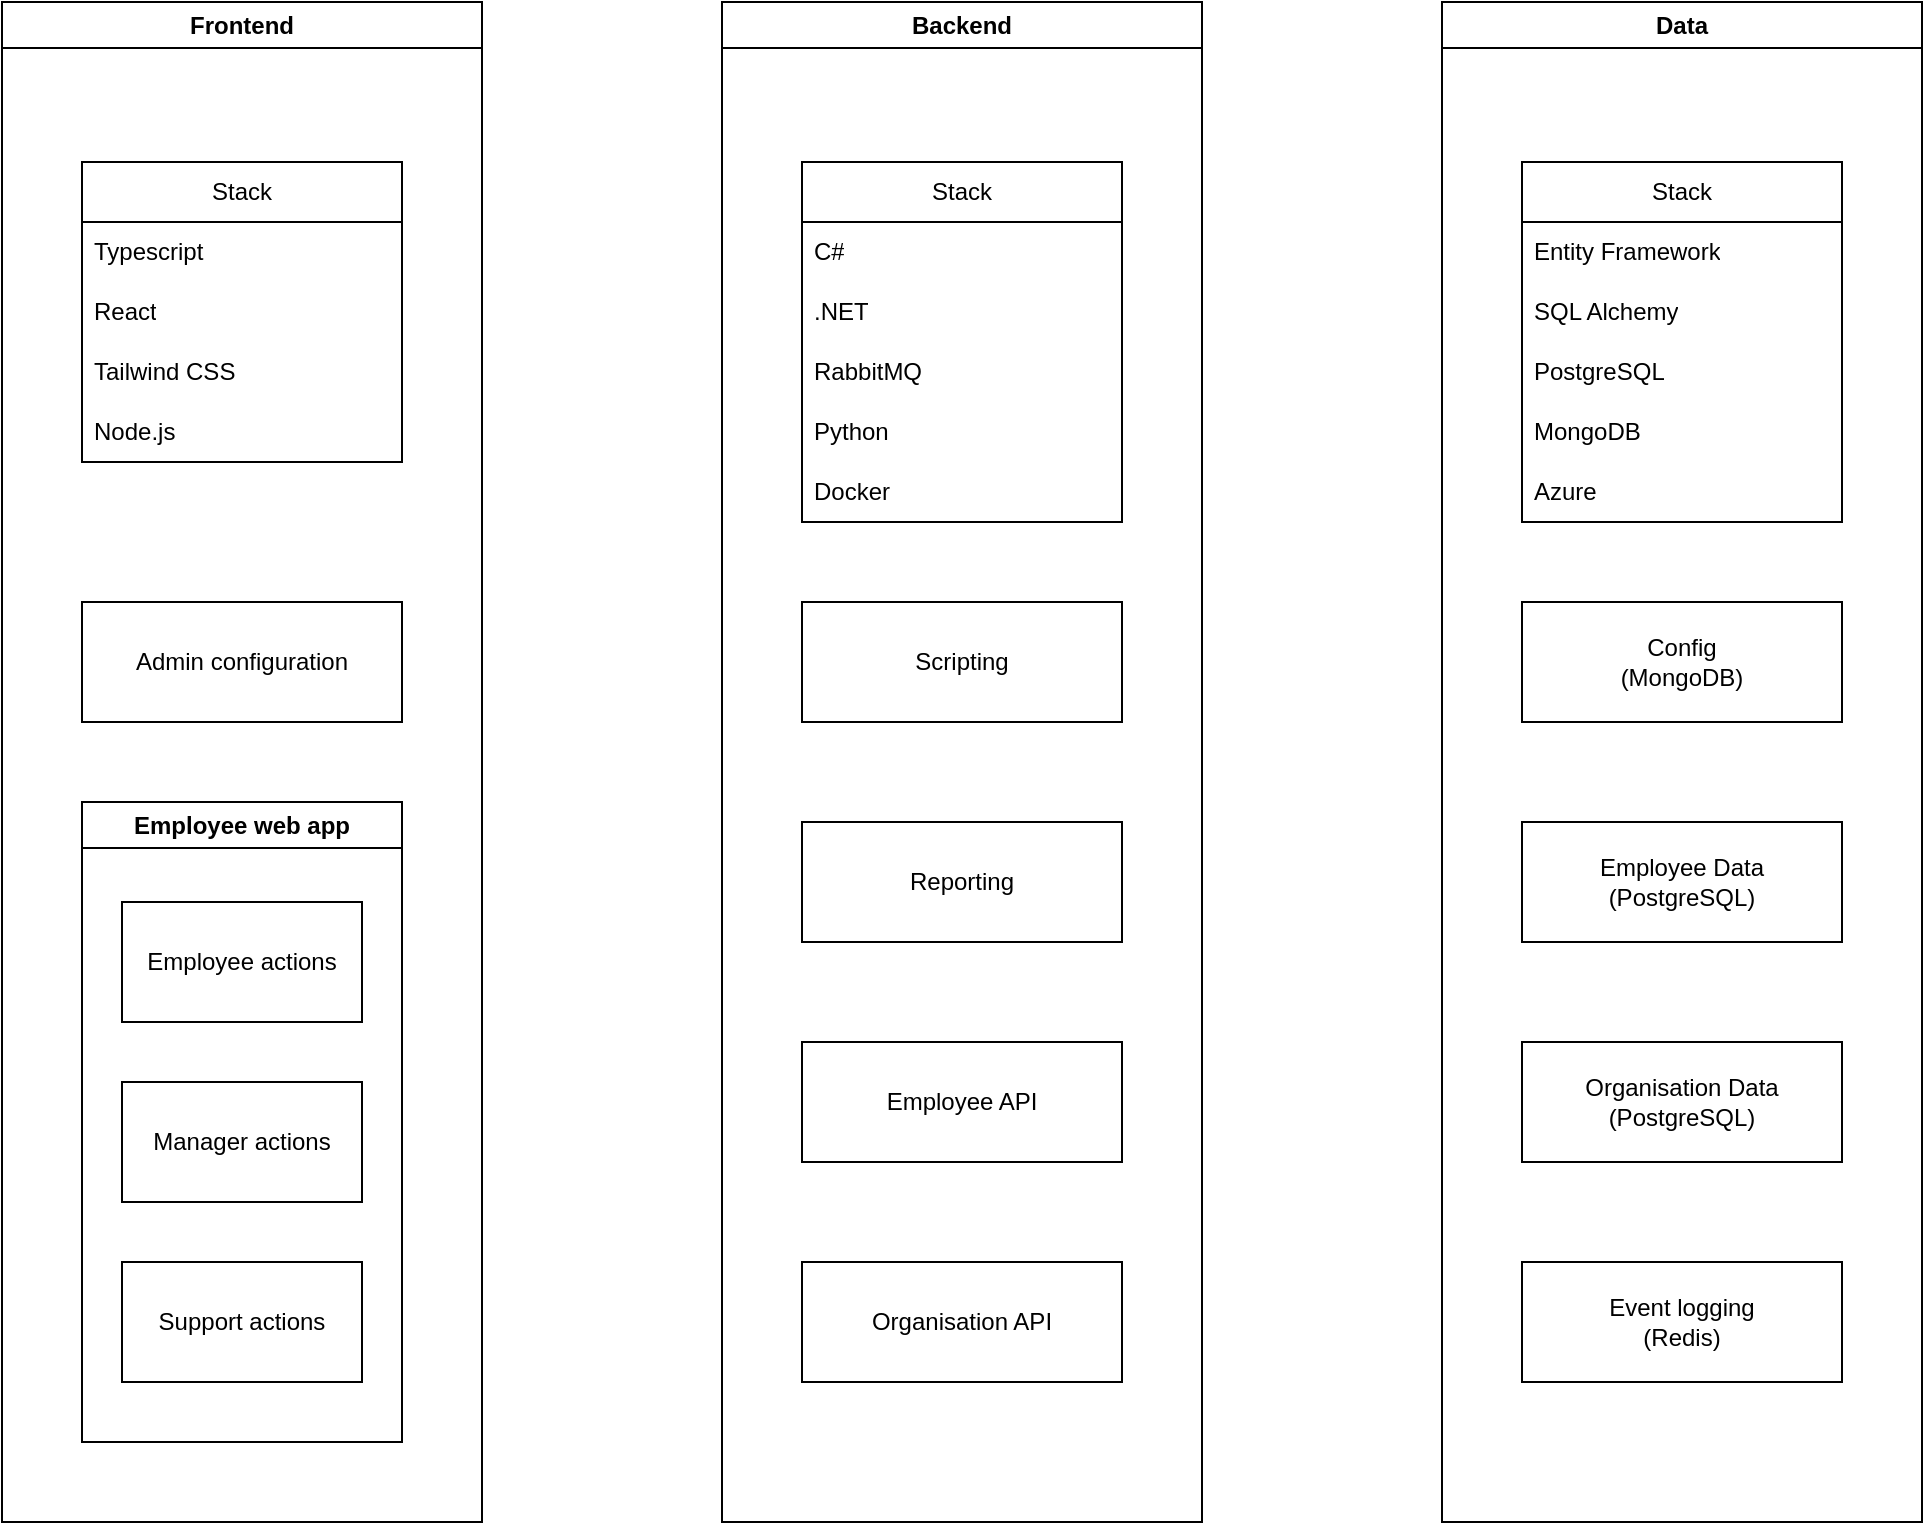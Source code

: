 <mxfile version="21.1.2" type="device">
  <diagram name="Page-1" id="5f0bae14-7c28-e335-631c-24af17079c00">
    <mxGraphModel dx="2880" dy="1155" grid="1" gridSize="10" guides="1" tooltips="1" connect="1" arrows="1" fold="1" page="1" pageScale="1" pageWidth="1100" pageHeight="850" background="none" math="0" shadow="0">
      <root>
        <mxCell id="0" />
        <mxCell id="1" parent="0" />
        <mxCell id="qN1Y64lUqzjDHX9y2FmT-12" value="Frontend" style="swimlane;whiteSpace=wrap;html=1;" vertex="1" parent="1">
          <mxGeometry x="80" y="40" width="240" height="760" as="geometry" />
        </mxCell>
        <mxCell id="qN1Y64lUqzjDHX9y2FmT-5" value="&lt;div&gt;Admin configuration&lt;br&gt;&lt;/div&gt;" style="rounded=0;whiteSpace=wrap;html=1;" vertex="1" parent="qN1Y64lUqzjDHX9y2FmT-12">
          <mxGeometry x="40" y="300" width="160" height="60" as="geometry" />
        </mxCell>
        <mxCell id="qN1Y64lUqzjDHX9y2FmT-14" value="Employee web app" style="swimlane;whiteSpace=wrap;html=1;" vertex="1" parent="qN1Y64lUqzjDHX9y2FmT-12">
          <mxGeometry x="40" y="400" width="160" height="320" as="geometry" />
        </mxCell>
        <mxCell id="qN1Y64lUqzjDHX9y2FmT-6" value="&lt;div&gt;Employee actions&lt;br&gt;&lt;/div&gt;" style="rounded=0;whiteSpace=wrap;html=1;" vertex="1" parent="qN1Y64lUqzjDHX9y2FmT-14">
          <mxGeometry x="20" y="50" width="120" height="60" as="geometry" />
        </mxCell>
        <mxCell id="qN1Y64lUqzjDHX9y2FmT-7" value="&lt;div&gt;Manager actions&lt;br&gt;&lt;/div&gt;" style="rounded=0;whiteSpace=wrap;html=1;" vertex="1" parent="qN1Y64lUqzjDHX9y2FmT-14">
          <mxGeometry x="20" y="140" width="120" height="60" as="geometry" />
        </mxCell>
        <mxCell id="qN1Y64lUqzjDHX9y2FmT-8" value="&lt;div&gt;Support actions&lt;/div&gt;" style="rounded=0;whiteSpace=wrap;html=1;" vertex="1" parent="qN1Y64lUqzjDHX9y2FmT-14">
          <mxGeometry x="20" y="230" width="120" height="60" as="geometry" />
        </mxCell>
        <mxCell id="qN1Y64lUqzjDHX9y2FmT-15" value="Stack" style="swimlane;fontStyle=0;childLayout=stackLayout;horizontal=1;startSize=30;horizontalStack=0;resizeParent=1;resizeParentMax=0;resizeLast=0;collapsible=1;marginBottom=0;whiteSpace=wrap;html=1;" vertex="1" parent="qN1Y64lUqzjDHX9y2FmT-12">
          <mxGeometry x="40" y="80" width="160" height="150" as="geometry" />
        </mxCell>
        <mxCell id="qN1Y64lUqzjDHX9y2FmT-16" value="Typescript" style="text;strokeColor=none;fillColor=none;align=left;verticalAlign=middle;spacingLeft=4;spacingRight=4;overflow=hidden;points=[[0,0.5],[1,0.5]];portConstraint=eastwest;rotatable=0;whiteSpace=wrap;html=1;" vertex="1" parent="qN1Y64lUqzjDHX9y2FmT-15">
          <mxGeometry y="30" width="160" height="30" as="geometry" />
        </mxCell>
        <mxCell id="qN1Y64lUqzjDHX9y2FmT-17" value="&lt;div&gt;React&lt;/div&gt;" style="text;strokeColor=none;fillColor=none;align=left;verticalAlign=middle;spacingLeft=4;spacingRight=4;overflow=hidden;points=[[0,0.5],[1,0.5]];portConstraint=eastwest;rotatable=0;whiteSpace=wrap;html=1;" vertex="1" parent="qN1Y64lUqzjDHX9y2FmT-15">
          <mxGeometry y="60" width="160" height="30" as="geometry" />
        </mxCell>
        <mxCell id="qN1Y64lUqzjDHX9y2FmT-18" value="Tailwind CSS" style="text;strokeColor=none;fillColor=none;align=left;verticalAlign=middle;spacingLeft=4;spacingRight=4;overflow=hidden;points=[[0,0.5],[1,0.5]];portConstraint=eastwest;rotatable=0;whiteSpace=wrap;html=1;" vertex="1" parent="qN1Y64lUqzjDHX9y2FmT-15">
          <mxGeometry y="90" width="160" height="30" as="geometry" />
        </mxCell>
        <mxCell id="qN1Y64lUqzjDHX9y2FmT-19" value="Node.js" style="text;strokeColor=none;fillColor=none;align=left;verticalAlign=middle;spacingLeft=4;spacingRight=4;overflow=hidden;points=[[0,0.5],[1,0.5]];portConstraint=eastwest;rotatable=0;whiteSpace=wrap;html=1;" vertex="1" parent="qN1Y64lUqzjDHX9y2FmT-15">
          <mxGeometry y="120" width="160" height="30" as="geometry" />
        </mxCell>
        <mxCell id="qN1Y64lUqzjDHX9y2FmT-20" value="Backend" style="swimlane;whiteSpace=wrap;html=1;" vertex="1" parent="1">
          <mxGeometry x="440" y="40" width="240" height="760" as="geometry" />
        </mxCell>
        <mxCell id="qN1Y64lUqzjDHX9y2FmT-21" value="&lt;div&gt;Scripting&lt;/div&gt;" style="rounded=0;whiteSpace=wrap;html=1;" vertex="1" parent="qN1Y64lUqzjDHX9y2FmT-20">
          <mxGeometry x="40" y="300" width="160" height="60" as="geometry" />
        </mxCell>
        <mxCell id="qN1Y64lUqzjDHX9y2FmT-26" value="Stack" style="swimlane;fontStyle=0;childLayout=stackLayout;horizontal=1;startSize=30;horizontalStack=0;resizeParent=1;resizeParentMax=0;resizeLast=0;collapsible=1;marginBottom=0;whiteSpace=wrap;html=1;" vertex="1" parent="qN1Y64lUqzjDHX9y2FmT-20">
          <mxGeometry x="40" y="80" width="160" height="180" as="geometry" />
        </mxCell>
        <mxCell id="qN1Y64lUqzjDHX9y2FmT-27" value="C#" style="text;strokeColor=none;fillColor=none;align=left;verticalAlign=middle;spacingLeft=4;spacingRight=4;overflow=hidden;points=[[0,0.5],[1,0.5]];portConstraint=eastwest;rotatable=0;whiteSpace=wrap;html=1;" vertex="1" parent="qN1Y64lUqzjDHX9y2FmT-26">
          <mxGeometry y="30" width="160" height="30" as="geometry" />
        </mxCell>
        <mxCell id="qN1Y64lUqzjDHX9y2FmT-28" value=".NET" style="text;strokeColor=none;fillColor=none;align=left;verticalAlign=middle;spacingLeft=4;spacingRight=4;overflow=hidden;points=[[0,0.5],[1,0.5]];portConstraint=eastwest;rotatable=0;whiteSpace=wrap;html=1;" vertex="1" parent="qN1Y64lUqzjDHX9y2FmT-26">
          <mxGeometry y="60" width="160" height="30" as="geometry" />
        </mxCell>
        <mxCell id="qN1Y64lUqzjDHX9y2FmT-29" value="RabbitMQ" style="text;strokeColor=none;fillColor=none;align=left;verticalAlign=middle;spacingLeft=4;spacingRight=4;overflow=hidden;points=[[0,0.5],[1,0.5]];portConstraint=eastwest;rotatable=0;whiteSpace=wrap;html=1;" vertex="1" parent="qN1Y64lUqzjDHX9y2FmT-26">
          <mxGeometry y="90" width="160" height="30" as="geometry" />
        </mxCell>
        <mxCell id="qN1Y64lUqzjDHX9y2FmT-30" value="Python" style="text;strokeColor=none;fillColor=none;align=left;verticalAlign=middle;spacingLeft=4;spacingRight=4;overflow=hidden;points=[[0,0.5],[1,0.5]];portConstraint=eastwest;rotatable=0;whiteSpace=wrap;html=1;" vertex="1" parent="qN1Y64lUqzjDHX9y2FmT-26">
          <mxGeometry y="120" width="160" height="30" as="geometry" />
        </mxCell>
        <mxCell id="qN1Y64lUqzjDHX9y2FmT-33" value="Docker" style="text;strokeColor=none;fillColor=none;align=left;verticalAlign=middle;spacingLeft=4;spacingRight=4;overflow=hidden;points=[[0,0.5],[1,0.5]];portConstraint=eastwest;rotatable=0;whiteSpace=wrap;html=1;" vertex="1" parent="qN1Y64lUqzjDHX9y2FmT-26">
          <mxGeometry y="150" width="160" height="30" as="geometry" />
        </mxCell>
        <mxCell id="qN1Y64lUqzjDHX9y2FmT-31" value="Reporting" style="rounded=0;whiteSpace=wrap;html=1;" vertex="1" parent="qN1Y64lUqzjDHX9y2FmT-20">
          <mxGeometry x="40" y="410" width="160" height="60" as="geometry" />
        </mxCell>
        <mxCell id="qN1Y64lUqzjDHX9y2FmT-32" value="Employee API" style="rounded=0;whiteSpace=wrap;html=1;" vertex="1" parent="qN1Y64lUqzjDHX9y2FmT-20">
          <mxGeometry x="40" y="520" width="160" height="60" as="geometry" />
        </mxCell>
        <mxCell id="qN1Y64lUqzjDHX9y2FmT-34" value="Organisation API" style="rounded=0;whiteSpace=wrap;html=1;" vertex="1" parent="qN1Y64lUqzjDHX9y2FmT-20">
          <mxGeometry x="40" y="630" width="160" height="60" as="geometry" />
        </mxCell>
        <mxCell id="qN1Y64lUqzjDHX9y2FmT-35" value="Data" style="swimlane;whiteSpace=wrap;html=1;" vertex="1" parent="1">
          <mxGeometry x="800" y="40" width="240" height="760" as="geometry" />
        </mxCell>
        <mxCell id="qN1Y64lUqzjDHX9y2FmT-36" value="&lt;div&gt;Config &lt;br&gt;&lt;/div&gt;&lt;div&gt;(MongoDB)&lt;/div&gt;" style="rounded=0;whiteSpace=wrap;html=1;" vertex="1" parent="qN1Y64lUqzjDHX9y2FmT-35">
          <mxGeometry x="40" y="300" width="160" height="60" as="geometry" />
        </mxCell>
        <mxCell id="qN1Y64lUqzjDHX9y2FmT-37" value="Stack" style="swimlane;fontStyle=0;childLayout=stackLayout;horizontal=1;startSize=30;horizontalStack=0;resizeParent=1;resizeParentMax=0;resizeLast=0;collapsible=1;marginBottom=0;whiteSpace=wrap;html=1;" vertex="1" parent="qN1Y64lUqzjDHX9y2FmT-35">
          <mxGeometry x="40" y="80" width="160" height="180" as="geometry" />
        </mxCell>
        <mxCell id="qN1Y64lUqzjDHX9y2FmT-38" value="Entity Framework" style="text;strokeColor=none;fillColor=none;align=left;verticalAlign=middle;spacingLeft=4;spacingRight=4;overflow=hidden;points=[[0,0.5],[1,0.5]];portConstraint=eastwest;rotatable=0;whiteSpace=wrap;html=1;" vertex="1" parent="qN1Y64lUqzjDHX9y2FmT-37">
          <mxGeometry y="30" width="160" height="30" as="geometry" />
        </mxCell>
        <mxCell id="qN1Y64lUqzjDHX9y2FmT-39" value="SQL Alchemy" style="text;strokeColor=none;fillColor=none;align=left;verticalAlign=middle;spacingLeft=4;spacingRight=4;overflow=hidden;points=[[0,0.5],[1,0.5]];portConstraint=eastwest;rotatable=0;whiteSpace=wrap;html=1;" vertex="1" parent="qN1Y64lUqzjDHX9y2FmT-37">
          <mxGeometry y="60" width="160" height="30" as="geometry" />
        </mxCell>
        <mxCell id="qN1Y64lUqzjDHX9y2FmT-40" value="PostgreSQL" style="text;strokeColor=none;fillColor=none;align=left;verticalAlign=middle;spacingLeft=4;spacingRight=4;overflow=hidden;points=[[0,0.5],[1,0.5]];portConstraint=eastwest;rotatable=0;whiteSpace=wrap;html=1;" vertex="1" parent="qN1Y64lUqzjDHX9y2FmT-37">
          <mxGeometry y="90" width="160" height="30" as="geometry" />
        </mxCell>
        <mxCell id="qN1Y64lUqzjDHX9y2FmT-41" value="MongoDB" style="text;strokeColor=none;fillColor=none;align=left;verticalAlign=middle;spacingLeft=4;spacingRight=4;overflow=hidden;points=[[0,0.5],[1,0.5]];portConstraint=eastwest;rotatable=0;whiteSpace=wrap;html=1;" vertex="1" parent="qN1Y64lUqzjDHX9y2FmT-37">
          <mxGeometry y="120" width="160" height="30" as="geometry" />
        </mxCell>
        <mxCell id="qN1Y64lUqzjDHX9y2FmT-42" value="Azure" style="text;strokeColor=none;fillColor=none;align=left;verticalAlign=middle;spacingLeft=4;spacingRight=4;overflow=hidden;points=[[0,0.5],[1,0.5]];portConstraint=eastwest;rotatable=0;whiteSpace=wrap;html=1;" vertex="1" parent="qN1Y64lUqzjDHX9y2FmT-37">
          <mxGeometry y="150" width="160" height="30" as="geometry" />
        </mxCell>
        <mxCell id="qN1Y64lUqzjDHX9y2FmT-43" value="&lt;div&gt;Employee Data &lt;br&gt;&lt;/div&gt;&lt;div&gt;(PostgreSQL)&lt;/div&gt;" style="rounded=0;whiteSpace=wrap;html=1;" vertex="1" parent="qN1Y64lUqzjDHX9y2FmT-35">
          <mxGeometry x="40" y="410" width="160" height="60" as="geometry" />
        </mxCell>
        <mxCell id="qN1Y64lUqzjDHX9y2FmT-44" value="&lt;div&gt;Organisation Data&lt;/div&gt;&lt;div&gt;(PostgreSQL)&lt;br&gt;&lt;/div&gt;" style="rounded=0;whiteSpace=wrap;html=1;" vertex="1" parent="qN1Y64lUqzjDHX9y2FmT-35">
          <mxGeometry x="40" y="520" width="160" height="60" as="geometry" />
        </mxCell>
        <mxCell id="qN1Y64lUqzjDHX9y2FmT-45" value="Event logging&lt;br&gt;(Redis)" style="rounded=0;whiteSpace=wrap;html=1;" vertex="1" parent="qN1Y64lUqzjDHX9y2FmT-35">
          <mxGeometry x="40" y="630" width="160" height="60" as="geometry" />
        </mxCell>
      </root>
    </mxGraphModel>
  </diagram>
</mxfile>
